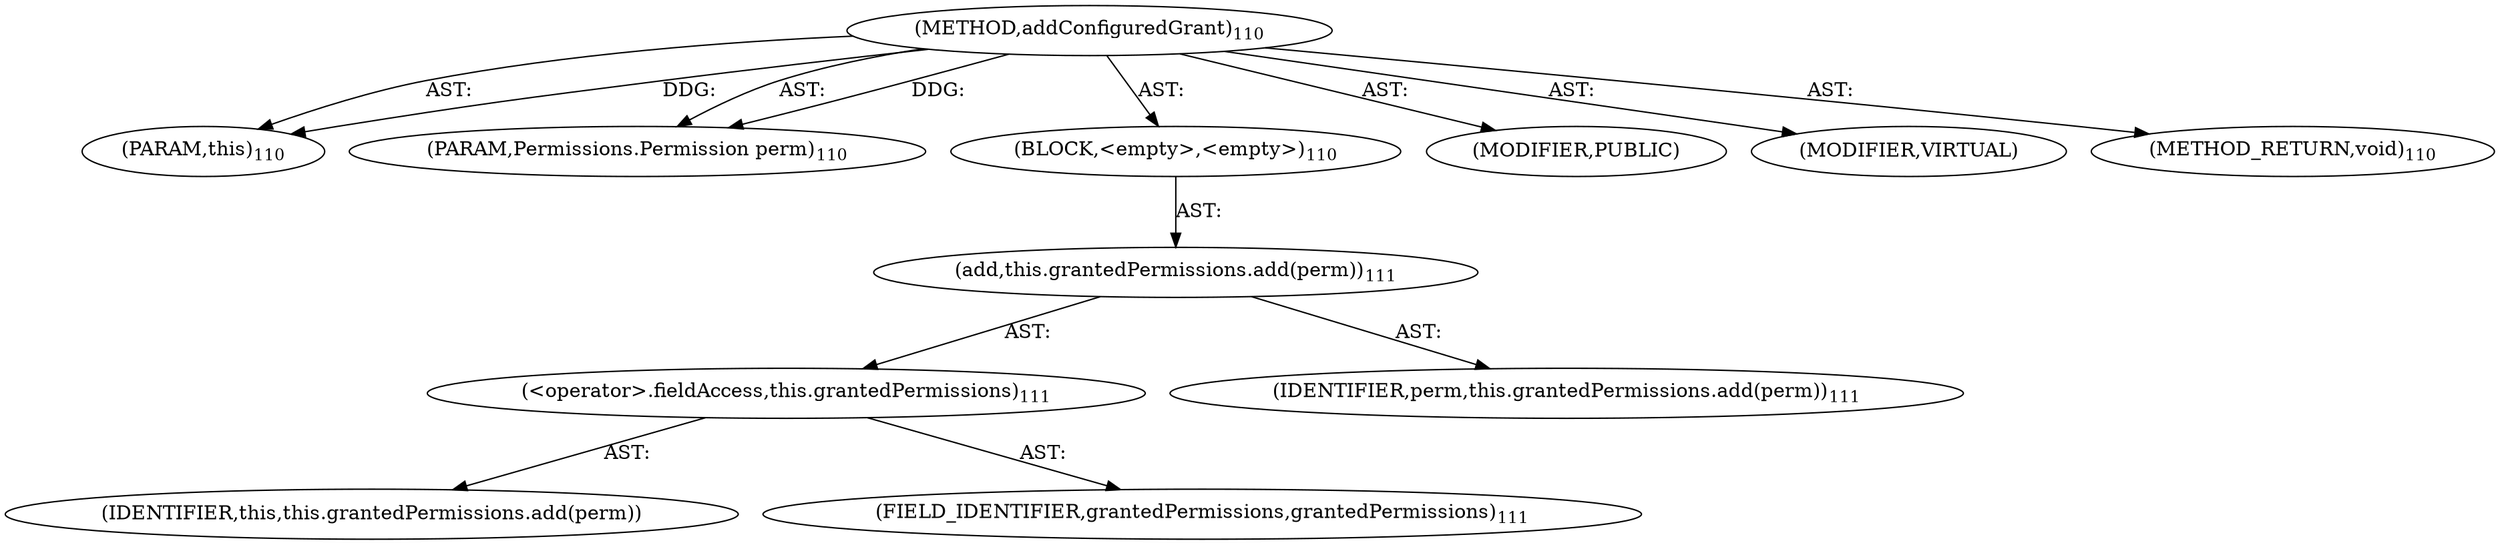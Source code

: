 digraph "addConfiguredGrant" {  
"111669149698" [label = <(METHOD,addConfiguredGrant)<SUB>110</SUB>> ]
"115964117002" [label = <(PARAM,this)<SUB>110</SUB>> ]
"115964117003" [label = <(PARAM,Permissions.Permission perm)<SUB>110</SUB>> ]
"25769803778" [label = <(BLOCK,&lt;empty&gt;,&lt;empty&gt;)<SUB>110</SUB>> ]
"30064771109" [label = <(add,this.grantedPermissions.add(perm))<SUB>111</SUB>> ]
"30064771110" [label = <(&lt;operator&gt;.fieldAccess,this.grantedPermissions)<SUB>111</SUB>> ]
"68719476763" [label = <(IDENTIFIER,this,this.grantedPermissions.add(perm))> ]
"55834574864" [label = <(FIELD_IDENTIFIER,grantedPermissions,grantedPermissions)<SUB>111</SUB>> ]
"68719476764" [label = <(IDENTIFIER,perm,this.grantedPermissions.add(perm))<SUB>111</SUB>> ]
"133143986186" [label = <(MODIFIER,PUBLIC)> ]
"133143986187" [label = <(MODIFIER,VIRTUAL)> ]
"128849018882" [label = <(METHOD_RETURN,void)<SUB>110</SUB>> ]
  "111669149698" -> "115964117002"  [ label = "AST: "] 
  "111669149698" -> "115964117003"  [ label = "AST: "] 
  "111669149698" -> "25769803778"  [ label = "AST: "] 
  "111669149698" -> "133143986186"  [ label = "AST: "] 
  "111669149698" -> "133143986187"  [ label = "AST: "] 
  "111669149698" -> "128849018882"  [ label = "AST: "] 
  "25769803778" -> "30064771109"  [ label = "AST: "] 
  "30064771109" -> "30064771110"  [ label = "AST: "] 
  "30064771109" -> "68719476764"  [ label = "AST: "] 
  "30064771110" -> "68719476763"  [ label = "AST: "] 
  "30064771110" -> "55834574864"  [ label = "AST: "] 
  "111669149698" -> "115964117002"  [ label = "DDG: "] 
  "111669149698" -> "115964117003"  [ label = "DDG: "] 
}
